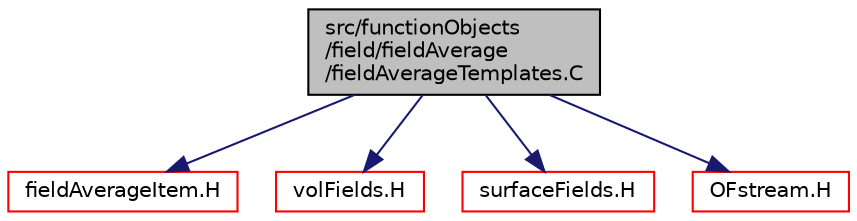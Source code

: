 digraph "src/functionObjects/field/fieldAverage/fieldAverageTemplates.C"
{
  bgcolor="transparent";
  edge [fontname="Helvetica",fontsize="10",labelfontname="Helvetica",labelfontsize="10"];
  node [fontname="Helvetica",fontsize="10",shape=record];
  Node0 [label="src/functionObjects\l/field/fieldAverage\l/fieldAverageTemplates.C",height=0.2,width=0.4,color="black", fillcolor="grey75", style="filled", fontcolor="black"];
  Node0 -> Node1 [color="midnightblue",fontsize="10",style="solid",fontname="Helvetica"];
  Node1 [label="fieldAverageItem.H",height=0.2,width=0.4,color="red",URL="$a04592.html"];
  Node0 -> Node73 [color="midnightblue",fontsize="10",style="solid",fontname="Helvetica"];
  Node73 [label="volFields.H",height=0.2,width=0.4,color="red",URL="$a02912.html"];
  Node0 -> Node318 [color="midnightblue",fontsize="10",style="solid",fontname="Helvetica"];
  Node318 [label="surfaceFields.H",height=0.2,width=0.4,color="red",URL="$a02897.html",tooltip="Foam::surfaceFields. "];
  Node0 -> Node325 [color="midnightblue",fontsize="10",style="solid",fontname="Helvetica"];
  Node325 [label="OFstream.H",height=0.2,width=0.4,color="red",URL="$a09791.html"];
}
